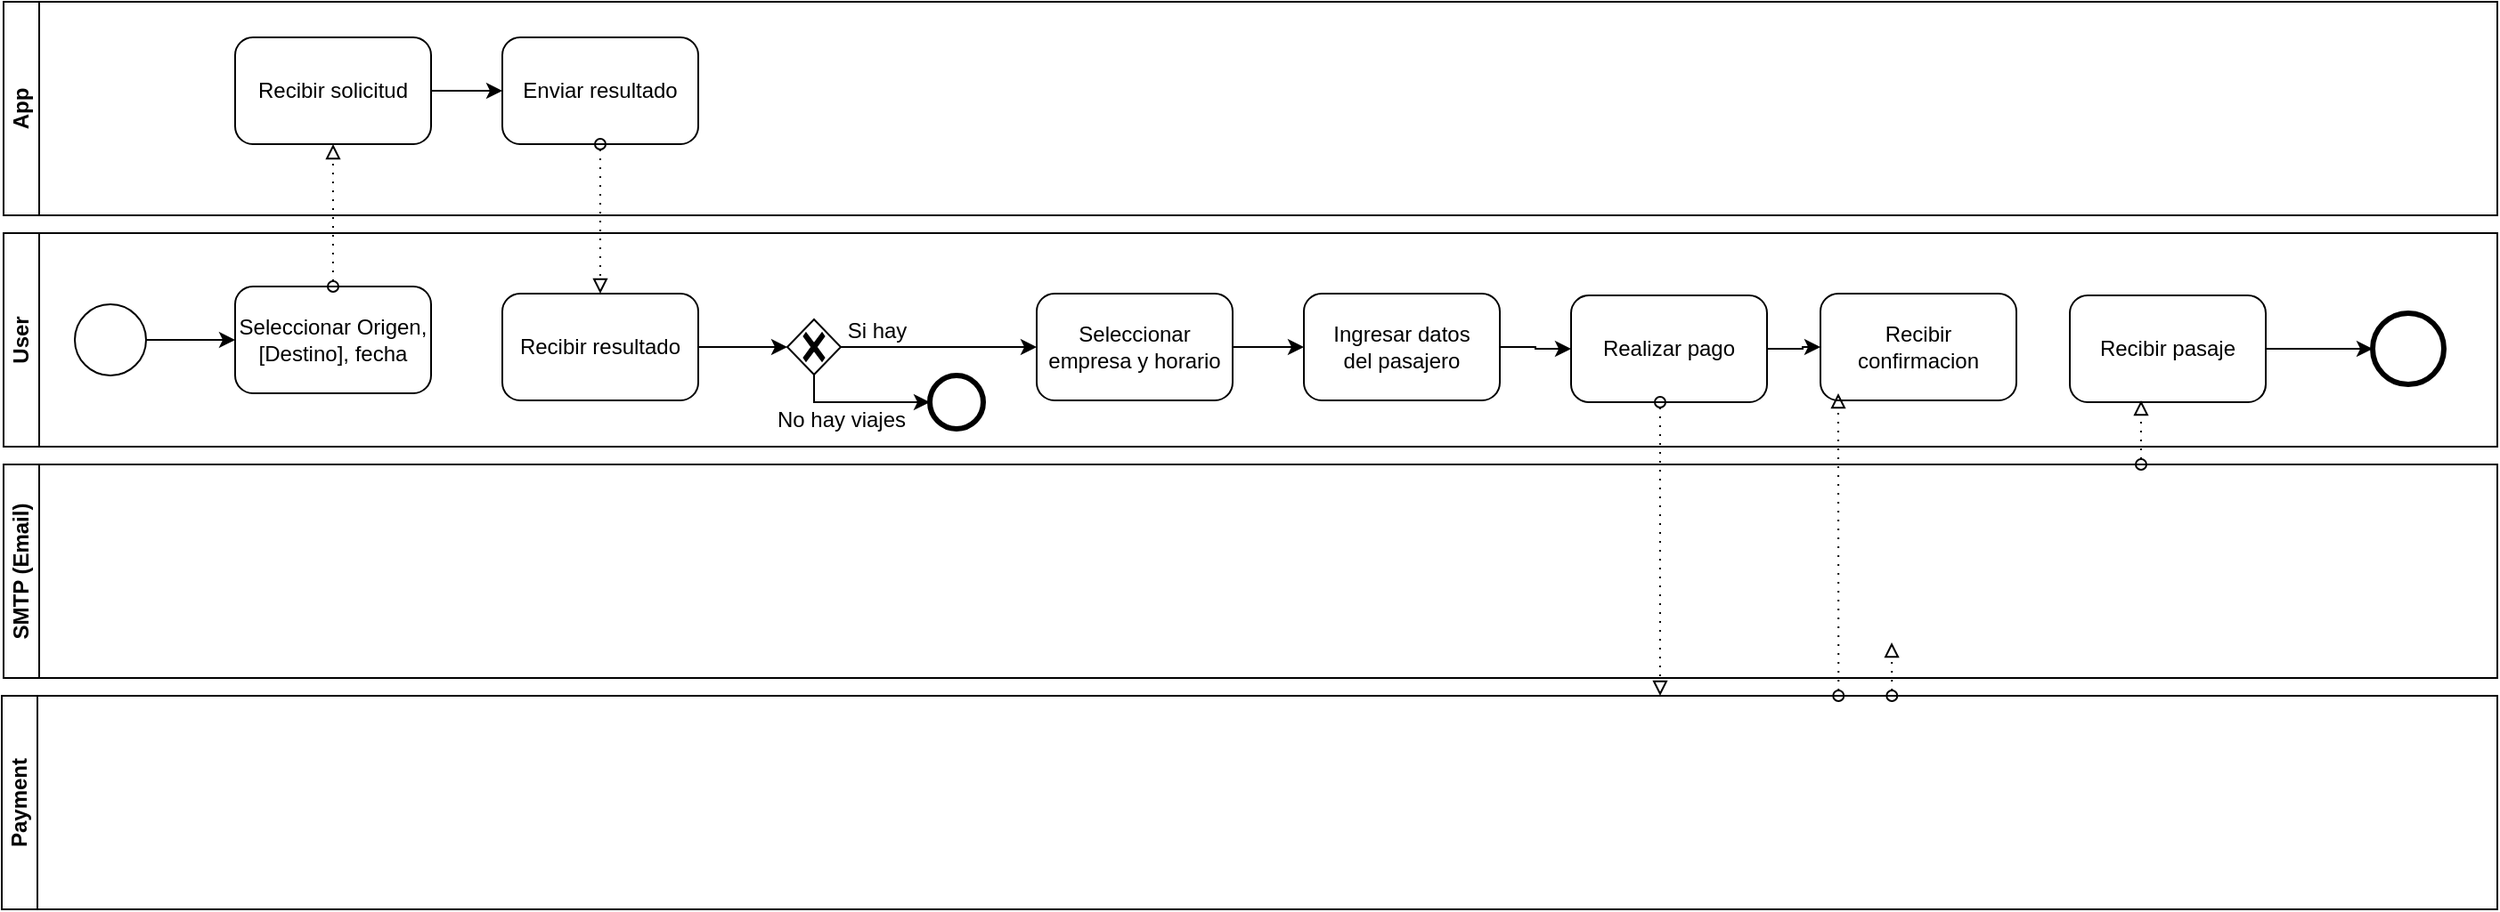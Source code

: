 <mxfile version="24.2.5" type="device">
  <diagram id="prtHgNgQTEPvFCAcTncT" name="Page-1">
    <mxGraphModel dx="683" dy="401" grid="1" gridSize="10" guides="1" tooltips="1" connect="1" arrows="1" fold="1" page="1" pageScale="1" pageWidth="827" pageHeight="1169" math="0" shadow="0">
      <root>
        <mxCell id="0" />
        <mxCell id="1" parent="0" />
        <mxCell id="RGoFzVvdjDVShJCez7t_-19" value="User" style="swimlane;startSize=20;horizontal=0;html=1;whiteSpace=wrap;" vertex="1" parent="1">
          <mxGeometry x="120" y="520" width="1400" height="120" as="geometry" />
        </mxCell>
        <mxCell id="RGoFzVvdjDVShJCez7t_-24" style="edgeStyle=orthogonalEdgeStyle;rounded=0;orthogonalLoop=1;jettySize=auto;html=1;" edge="1" parent="RGoFzVvdjDVShJCez7t_-19" source="RGoFzVvdjDVShJCez7t_-23">
          <mxGeometry relative="1" as="geometry">
            <mxPoint x="130" y="60.0" as="targetPoint" />
          </mxGeometry>
        </mxCell>
        <mxCell id="RGoFzVvdjDVShJCez7t_-23" value="" style="points=[[0.145,0.145,0],[0.5,0,0],[0.855,0.145,0],[1,0.5,0],[0.855,0.855,0],[0.5,1,0],[0.145,0.855,0],[0,0.5,0]];shape=mxgraph.bpmn.event;html=1;verticalLabelPosition=bottom;labelBackgroundColor=#ffffff;verticalAlign=top;align=center;perimeter=ellipsePerimeter;outlineConnect=0;aspect=fixed;outline=standard;symbol=general;" vertex="1" parent="RGoFzVvdjDVShJCez7t_-19">
          <mxGeometry x="40" y="40" width="40" height="40" as="geometry" />
        </mxCell>
        <mxCell id="RGoFzVvdjDVShJCez7t_-25" value="Seleccionar Origen,&lt;div&gt;[Destino], fecha&lt;/div&gt;" style="points=[[0.25,0,0],[0.5,0,0],[0.75,0,0],[1,0.25,0],[1,0.5,0],[1,0.75,0],[0.75,1,0],[0.5,1,0],[0.25,1,0],[0,0.75,0],[0,0.5,0],[0,0.25,0]];shape=mxgraph.bpmn.task;whiteSpace=wrap;rectStyle=rounded;size=10;html=1;container=1;expand=0;collapsible=0;taskMarker=abstract;" vertex="1" parent="RGoFzVvdjDVShJCez7t_-19">
          <mxGeometry x="130" y="30" width="110" height="60" as="geometry" />
        </mxCell>
        <mxCell id="RGoFzVvdjDVShJCez7t_-31" value="Recibir resultado" style="points=[[0.25,0,0],[0.5,0,0],[0.75,0,0],[1,0.25,0],[1,0.5,0],[1,0.75,0],[0.75,1,0],[0.5,1,0],[0.25,1,0],[0,0.75,0],[0,0.5,0],[0,0.25,0]];shape=mxgraph.bpmn.task;whiteSpace=wrap;rectStyle=rounded;size=10;html=1;container=1;expand=0;collapsible=0;taskMarker=abstract;" vertex="1" parent="RGoFzVvdjDVShJCez7t_-19">
          <mxGeometry x="280" y="34" width="110" height="60" as="geometry" />
        </mxCell>
        <mxCell id="RGoFzVvdjDVShJCez7t_-33" value="" style="points=[[0.25,0.25,0],[0.5,0,0],[0.75,0.25,0],[1,0.5,0],[0.75,0.75,0],[0.5,1,0],[0.25,0.75,0],[0,0.5,0]];shape=mxgraph.bpmn.gateway2;html=1;verticalLabelPosition=bottom;labelBackgroundColor=#ffffff;verticalAlign=top;align=center;perimeter=rhombusPerimeter;outlineConnect=0;outline=none;symbol=none;gwType=exclusive;" vertex="1" parent="RGoFzVvdjDVShJCez7t_-19">
          <mxGeometry x="440" y="48.5" width="30" height="31" as="geometry" />
        </mxCell>
        <mxCell id="RGoFzVvdjDVShJCez7t_-34" style="edgeStyle=orthogonalEdgeStyle;rounded=0;orthogonalLoop=1;jettySize=auto;html=1;entryX=0;entryY=0.5;entryDx=0;entryDy=0;entryPerimeter=0;" edge="1" parent="RGoFzVvdjDVShJCez7t_-19" source="RGoFzVvdjDVShJCez7t_-31" target="RGoFzVvdjDVShJCez7t_-33">
          <mxGeometry relative="1" as="geometry" />
        </mxCell>
        <mxCell id="RGoFzVvdjDVShJCez7t_-35" value="" style="points=[[0.145,0.145,0],[0.5,0,0],[0.855,0.145,0],[1,0.5,0],[0.855,0.855,0],[0.5,1,0],[0.145,0.855,0],[0,0.5,0]];shape=mxgraph.bpmn.event;html=1;verticalLabelPosition=bottom;labelBackgroundColor=#ffffff;verticalAlign=top;align=center;perimeter=ellipsePerimeter;outlineConnect=0;aspect=fixed;outline=end;symbol=terminate2;" vertex="1" parent="RGoFzVvdjDVShJCez7t_-19">
          <mxGeometry x="520" y="80" width="30" height="30" as="geometry" />
        </mxCell>
        <mxCell id="RGoFzVvdjDVShJCez7t_-36" style="edgeStyle=orthogonalEdgeStyle;rounded=0;orthogonalLoop=1;jettySize=auto;html=1;entryX=0;entryY=0.5;entryDx=0;entryDy=0;entryPerimeter=0;" edge="1" parent="RGoFzVvdjDVShJCez7t_-19" source="RGoFzVvdjDVShJCez7t_-33" target="RGoFzVvdjDVShJCez7t_-35">
          <mxGeometry relative="1" as="geometry">
            <Array as="points">
              <mxPoint x="455" y="95" />
            </Array>
          </mxGeometry>
        </mxCell>
        <mxCell id="RGoFzVvdjDVShJCez7t_-37" value="No hay viajes" style="text;html=1;align=center;verticalAlign=middle;resizable=0;points=[];autosize=1;strokeColor=none;fillColor=none;" vertex="1" parent="RGoFzVvdjDVShJCez7t_-19">
          <mxGeometry x="420" y="90" width="100" height="30" as="geometry" />
        </mxCell>
        <mxCell id="RGoFzVvdjDVShJCez7t_-38" value="Si hay" style="text;html=1;align=center;verticalAlign=middle;resizable=0;points=[];autosize=1;strokeColor=none;fillColor=none;" vertex="1" parent="RGoFzVvdjDVShJCez7t_-19">
          <mxGeometry x="460" y="40" width="60" height="30" as="geometry" />
        </mxCell>
        <mxCell id="RGoFzVvdjDVShJCez7t_-39" value="Seleccionar empresa y horario" style="points=[[0.25,0,0],[0.5,0,0],[0.75,0,0],[1,0.25,0],[1,0.5,0],[1,0.75,0],[0.75,1,0],[0.5,1,0],[0.25,1,0],[0,0.75,0],[0,0.5,0],[0,0.25,0]];shape=mxgraph.bpmn.task;whiteSpace=wrap;rectStyle=rounded;size=10;html=1;container=1;expand=0;collapsible=0;taskMarker=abstract;" vertex="1" parent="RGoFzVvdjDVShJCez7t_-19">
          <mxGeometry x="580" y="34" width="110" height="60" as="geometry" />
        </mxCell>
        <mxCell id="RGoFzVvdjDVShJCez7t_-40" style="edgeStyle=orthogonalEdgeStyle;rounded=0;orthogonalLoop=1;jettySize=auto;html=1;exitX=1;exitY=0.5;exitDx=0;exitDy=0;exitPerimeter=0;entryX=0;entryY=0.5;entryDx=0;entryDy=0;entryPerimeter=0;" edge="1" parent="RGoFzVvdjDVShJCez7t_-19" source="RGoFzVvdjDVShJCez7t_-33" target="RGoFzVvdjDVShJCez7t_-39">
          <mxGeometry relative="1" as="geometry" />
        </mxCell>
        <mxCell id="RGoFzVvdjDVShJCez7t_-41" value="Ingresar datos&lt;div&gt;del pasajero&lt;/div&gt;" style="points=[[0.25,0,0],[0.5,0,0],[0.75,0,0],[1,0.25,0],[1,0.5,0],[1,0.75,0],[0.75,1,0],[0.5,1,0],[0.25,1,0],[0,0.75,0],[0,0.5,0],[0,0.25,0]];shape=mxgraph.bpmn.task;whiteSpace=wrap;rectStyle=rounded;size=10;html=1;container=1;expand=0;collapsible=0;taskMarker=abstract;" vertex="1" parent="RGoFzVvdjDVShJCez7t_-19">
          <mxGeometry x="730" y="34" width="110" height="60" as="geometry" />
        </mxCell>
        <mxCell id="RGoFzVvdjDVShJCez7t_-42" style="edgeStyle=orthogonalEdgeStyle;rounded=0;orthogonalLoop=1;jettySize=auto;html=1;entryX=0;entryY=0.5;entryDx=0;entryDy=0;entryPerimeter=0;" edge="1" parent="RGoFzVvdjDVShJCez7t_-19" source="RGoFzVvdjDVShJCez7t_-39" target="RGoFzVvdjDVShJCez7t_-41">
          <mxGeometry relative="1" as="geometry" />
        </mxCell>
        <mxCell id="RGoFzVvdjDVShJCez7t_-43" value="Realizar pago" style="points=[[0.25,0,0],[0.5,0,0],[0.75,0,0],[1,0.25,0],[1,0.5,0],[1,0.75,0],[0.75,1,0],[0.5,1,0],[0.25,1,0],[0,0.75,0],[0,0.5,0],[0,0.25,0]];shape=mxgraph.bpmn.task;whiteSpace=wrap;rectStyle=rounded;size=10;html=1;container=1;expand=0;collapsible=0;taskMarker=abstract;" vertex="1" parent="RGoFzVvdjDVShJCez7t_-19">
          <mxGeometry x="880" y="35" width="110" height="60" as="geometry" />
        </mxCell>
        <mxCell id="RGoFzVvdjDVShJCez7t_-44" style="edgeStyle=orthogonalEdgeStyle;rounded=0;orthogonalLoop=1;jettySize=auto;html=1;entryX=0;entryY=0.5;entryDx=0;entryDy=0;entryPerimeter=0;" edge="1" parent="RGoFzVvdjDVShJCez7t_-19" source="RGoFzVvdjDVShJCez7t_-41" target="RGoFzVvdjDVShJCez7t_-43">
          <mxGeometry relative="1" as="geometry" />
        </mxCell>
        <mxCell id="RGoFzVvdjDVShJCez7t_-46" value="" style="edgeStyle=elbowEdgeStyle;fontSize=12;html=1;endFill=0;startFill=0;endSize=6;startSize=6;dashed=1;dashPattern=1 4;endArrow=block;startArrow=oval;rounded=0;exitX=0.5;exitY=1;exitDx=0;exitDy=0;exitPerimeter=0;" edge="1" parent="RGoFzVvdjDVShJCez7t_-19">
          <mxGeometry width="160" relative="1" as="geometry">
            <mxPoint x="930" y="95" as="sourcePoint" />
            <mxPoint x="930" y="260" as="targetPoint" />
          </mxGeometry>
        </mxCell>
        <mxCell id="RGoFzVvdjDVShJCez7t_-49" value="Recibir confirmacion" style="points=[[0.25,0,0],[0.5,0,0],[0.75,0,0],[1,0.25,0],[1,0.5,0],[1,0.75,0],[0.75,1,0],[0.5,1,0],[0.25,1,0],[0,0.75,0],[0,0.5,0],[0,0.25,0]];shape=mxgraph.bpmn.task;whiteSpace=wrap;rectStyle=rounded;size=10;html=1;container=1;expand=0;collapsible=0;taskMarker=abstract;" vertex="1" parent="RGoFzVvdjDVShJCez7t_-19">
          <mxGeometry x="1020" y="34" width="110" height="60" as="geometry" />
        </mxCell>
        <mxCell id="RGoFzVvdjDVShJCez7t_-51" style="edgeStyle=orthogonalEdgeStyle;rounded=0;orthogonalLoop=1;jettySize=auto;html=1;entryX=0;entryY=0.5;entryDx=0;entryDy=0;entryPerimeter=0;" edge="1" parent="RGoFzVvdjDVShJCez7t_-19" source="RGoFzVvdjDVShJCez7t_-43" target="RGoFzVvdjDVShJCez7t_-49">
          <mxGeometry relative="1" as="geometry" />
        </mxCell>
        <mxCell id="RGoFzVvdjDVShJCez7t_-56" style="edgeStyle=orthogonalEdgeStyle;rounded=0;orthogonalLoop=1;jettySize=auto;html=1;" edge="1" parent="RGoFzVvdjDVShJCez7t_-19" source="RGoFzVvdjDVShJCez7t_-52" target="RGoFzVvdjDVShJCez7t_-55">
          <mxGeometry relative="1" as="geometry" />
        </mxCell>
        <mxCell id="RGoFzVvdjDVShJCez7t_-52" value="Recibir pasaje" style="points=[[0.25,0,0],[0.5,0,0],[0.75,0,0],[1,0.25,0],[1,0.5,0],[1,0.75,0],[0.75,1,0],[0.5,1,0],[0.25,1,0],[0,0.75,0],[0,0.5,0],[0,0.25,0]];shape=mxgraph.bpmn.task;whiteSpace=wrap;rectStyle=rounded;size=10;html=1;container=1;expand=0;collapsible=0;taskMarker=abstract;" vertex="1" parent="RGoFzVvdjDVShJCez7t_-19">
          <mxGeometry x="1160" y="35" width="110" height="60" as="geometry" />
        </mxCell>
        <mxCell id="RGoFzVvdjDVShJCez7t_-55" value="" style="points=[[0.145,0.145,0],[0.5,0,0],[0.855,0.145,0],[1,0.5,0],[0.855,0.855,0],[0.5,1,0],[0.145,0.855,0],[0,0.5,0]];shape=mxgraph.bpmn.event;html=1;verticalLabelPosition=bottom;labelBackgroundColor=#ffffff;verticalAlign=top;align=center;perimeter=ellipsePerimeter;outlineConnect=0;aspect=fixed;outline=end;symbol=terminate2;" vertex="1" parent="RGoFzVvdjDVShJCez7t_-19">
          <mxGeometry x="1330" y="45" width="40" height="40" as="geometry" />
        </mxCell>
        <mxCell id="RGoFzVvdjDVShJCez7t_-20" value="SMTP (Email)" style="swimlane;startSize=20;horizontal=0;html=1;whiteSpace=wrap;" vertex="1" parent="1">
          <mxGeometry x="120" y="650" width="1400" height="120" as="geometry" />
        </mxCell>
        <mxCell id="RGoFzVvdjDVShJCez7t_-48" value="" style="edgeStyle=elbowEdgeStyle;fontSize=12;html=1;endFill=0;startFill=0;endSize=6;startSize=6;dashed=1;dashPattern=1 4;endArrow=block;startArrow=oval;rounded=0;entryX=0.091;entryY=0.933;entryDx=0;entryDy=0;entryPerimeter=0;" edge="1" parent="RGoFzVvdjDVShJCez7t_-20" target="RGoFzVvdjDVShJCez7t_-49">
          <mxGeometry width="160" relative="1" as="geometry">
            <mxPoint x="1030.14" y="130" as="sourcePoint" />
            <mxPoint x="1030" y="-30" as="targetPoint" />
          </mxGeometry>
        </mxCell>
        <mxCell id="RGoFzVvdjDVShJCez7t_-54" value="" style="edgeStyle=elbowEdgeStyle;fontSize=12;html=1;endFill=0;startFill=0;endSize=6;startSize=6;dashed=1;dashPattern=1 4;endArrow=block;startArrow=oval;rounded=0;entryX=0.091;entryY=0.933;entryDx=0;entryDy=0;entryPerimeter=0;" edge="1" parent="RGoFzVvdjDVShJCez7t_-20">
          <mxGeometry width="160" relative="1" as="geometry">
            <mxPoint x="1200" as="sourcePoint" />
            <mxPoint x="1200.14" y="-36" as="targetPoint" />
          </mxGeometry>
        </mxCell>
        <mxCell id="RGoFzVvdjDVShJCez7t_-47" value="" style="edgeStyle=elbowEdgeStyle;fontSize=12;html=1;endFill=0;startFill=0;endSize=6;startSize=6;dashed=1;dashPattern=1 4;endArrow=block;startArrow=oval;rounded=0;" edge="1" parent="RGoFzVvdjDVShJCez7t_-20">
          <mxGeometry width="160" relative="1" as="geometry">
            <mxPoint x="1060.14" y="130" as="sourcePoint" />
            <mxPoint x="1060.14" y="100" as="targetPoint" />
          </mxGeometry>
        </mxCell>
        <mxCell id="RGoFzVvdjDVShJCez7t_-21" value="Payment" style="swimlane;startSize=20;horizontal=0;html=1;whiteSpace=wrap;" vertex="1" parent="1">
          <mxGeometry x="119" y="780" width="1401" height="120" as="geometry" />
        </mxCell>
        <mxCell id="RGoFzVvdjDVShJCez7t_-22" value="App" style="swimlane;startSize=20;horizontal=0;html=1;whiteSpace=wrap;" vertex="1" parent="1">
          <mxGeometry x="120" y="390" width="1400" height="120" as="geometry" />
        </mxCell>
        <mxCell id="RGoFzVvdjDVShJCez7t_-27" value="Recibir solicitud" style="points=[[0.25,0,0],[0.5,0,0],[0.75,0,0],[1,0.25,0],[1,0.5,0],[1,0.75,0],[0.75,1,0],[0.5,1,0],[0.25,1,0],[0,0.75,0],[0,0.5,0],[0,0.25,0]];shape=mxgraph.bpmn.task;whiteSpace=wrap;rectStyle=rounded;size=10;html=1;container=1;expand=0;collapsible=0;taskMarker=abstract;" vertex="1" parent="RGoFzVvdjDVShJCez7t_-22">
          <mxGeometry x="130" y="20" width="110" height="60" as="geometry" />
        </mxCell>
        <mxCell id="RGoFzVvdjDVShJCez7t_-29" value="Enviar resultado" style="points=[[0.25,0,0],[0.5,0,0],[0.75,0,0],[1,0.25,0],[1,0.5,0],[1,0.75,0],[0.75,1,0],[0.5,1,0],[0.25,1,0],[0,0.75,0],[0,0.5,0],[0,0.25,0]];shape=mxgraph.bpmn.task;whiteSpace=wrap;rectStyle=rounded;size=10;html=1;container=1;expand=0;collapsible=0;taskMarker=abstract;" vertex="1" parent="RGoFzVvdjDVShJCez7t_-22">
          <mxGeometry x="280" y="20" width="110" height="60" as="geometry" />
        </mxCell>
        <mxCell id="RGoFzVvdjDVShJCez7t_-30" style="edgeStyle=orthogonalEdgeStyle;rounded=0;orthogonalLoop=1;jettySize=auto;html=1;entryX=0;entryY=0.5;entryDx=0;entryDy=0;entryPerimeter=0;" edge="1" parent="RGoFzVvdjDVShJCez7t_-22" source="RGoFzVvdjDVShJCez7t_-27" target="RGoFzVvdjDVShJCez7t_-29">
          <mxGeometry relative="1" as="geometry" />
        </mxCell>
        <mxCell id="RGoFzVvdjDVShJCez7t_-28" value="" style="edgeStyle=elbowEdgeStyle;fontSize=12;html=1;endFill=0;startFill=0;endSize=6;startSize=6;dashed=1;dashPattern=1 4;endArrow=block;startArrow=oval;rounded=0;exitX=0.5;exitY=0;exitDx=0;exitDy=0;exitPerimeter=0;entryX=0.5;entryY=1;entryDx=0;entryDy=0;entryPerimeter=0;" edge="1" parent="1" source="RGoFzVvdjDVShJCez7t_-25" target="RGoFzVvdjDVShJCez7t_-27">
          <mxGeometry width="160" relative="1" as="geometry">
            <mxPoint x="250" y="500" as="sourcePoint" />
            <mxPoint x="410" y="500" as="targetPoint" />
          </mxGeometry>
        </mxCell>
        <mxCell id="RGoFzVvdjDVShJCez7t_-32" value="" style="edgeStyle=elbowEdgeStyle;fontSize=12;html=1;endFill=0;startFill=0;endSize=6;startSize=6;dashed=1;dashPattern=1 4;endArrow=block;startArrow=oval;rounded=0;exitX=0.5;exitY=1;exitDx=0;exitDy=0;exitPerimeter=0;entryX=0.5;entryY=0;entryDx=0;entryDy=0;entryPerimeter=0;" edge="1" parent="1" source="RGoFzVvdjDVShJCez7t_-29" target="RGoFzVvdjDVShJCez7t_-31">
          <mxGeometry width="160" relative="1" as="geometry">
            <mxPoint x="315" y="560" as="sourcePoint" />
            <mxPoint x="315" y="480" as="targetPoint" />
          </mxGeometry>
        </mxCell>
      </root>
    </mxGraphModel>
  </diagram>
</mxfile>
